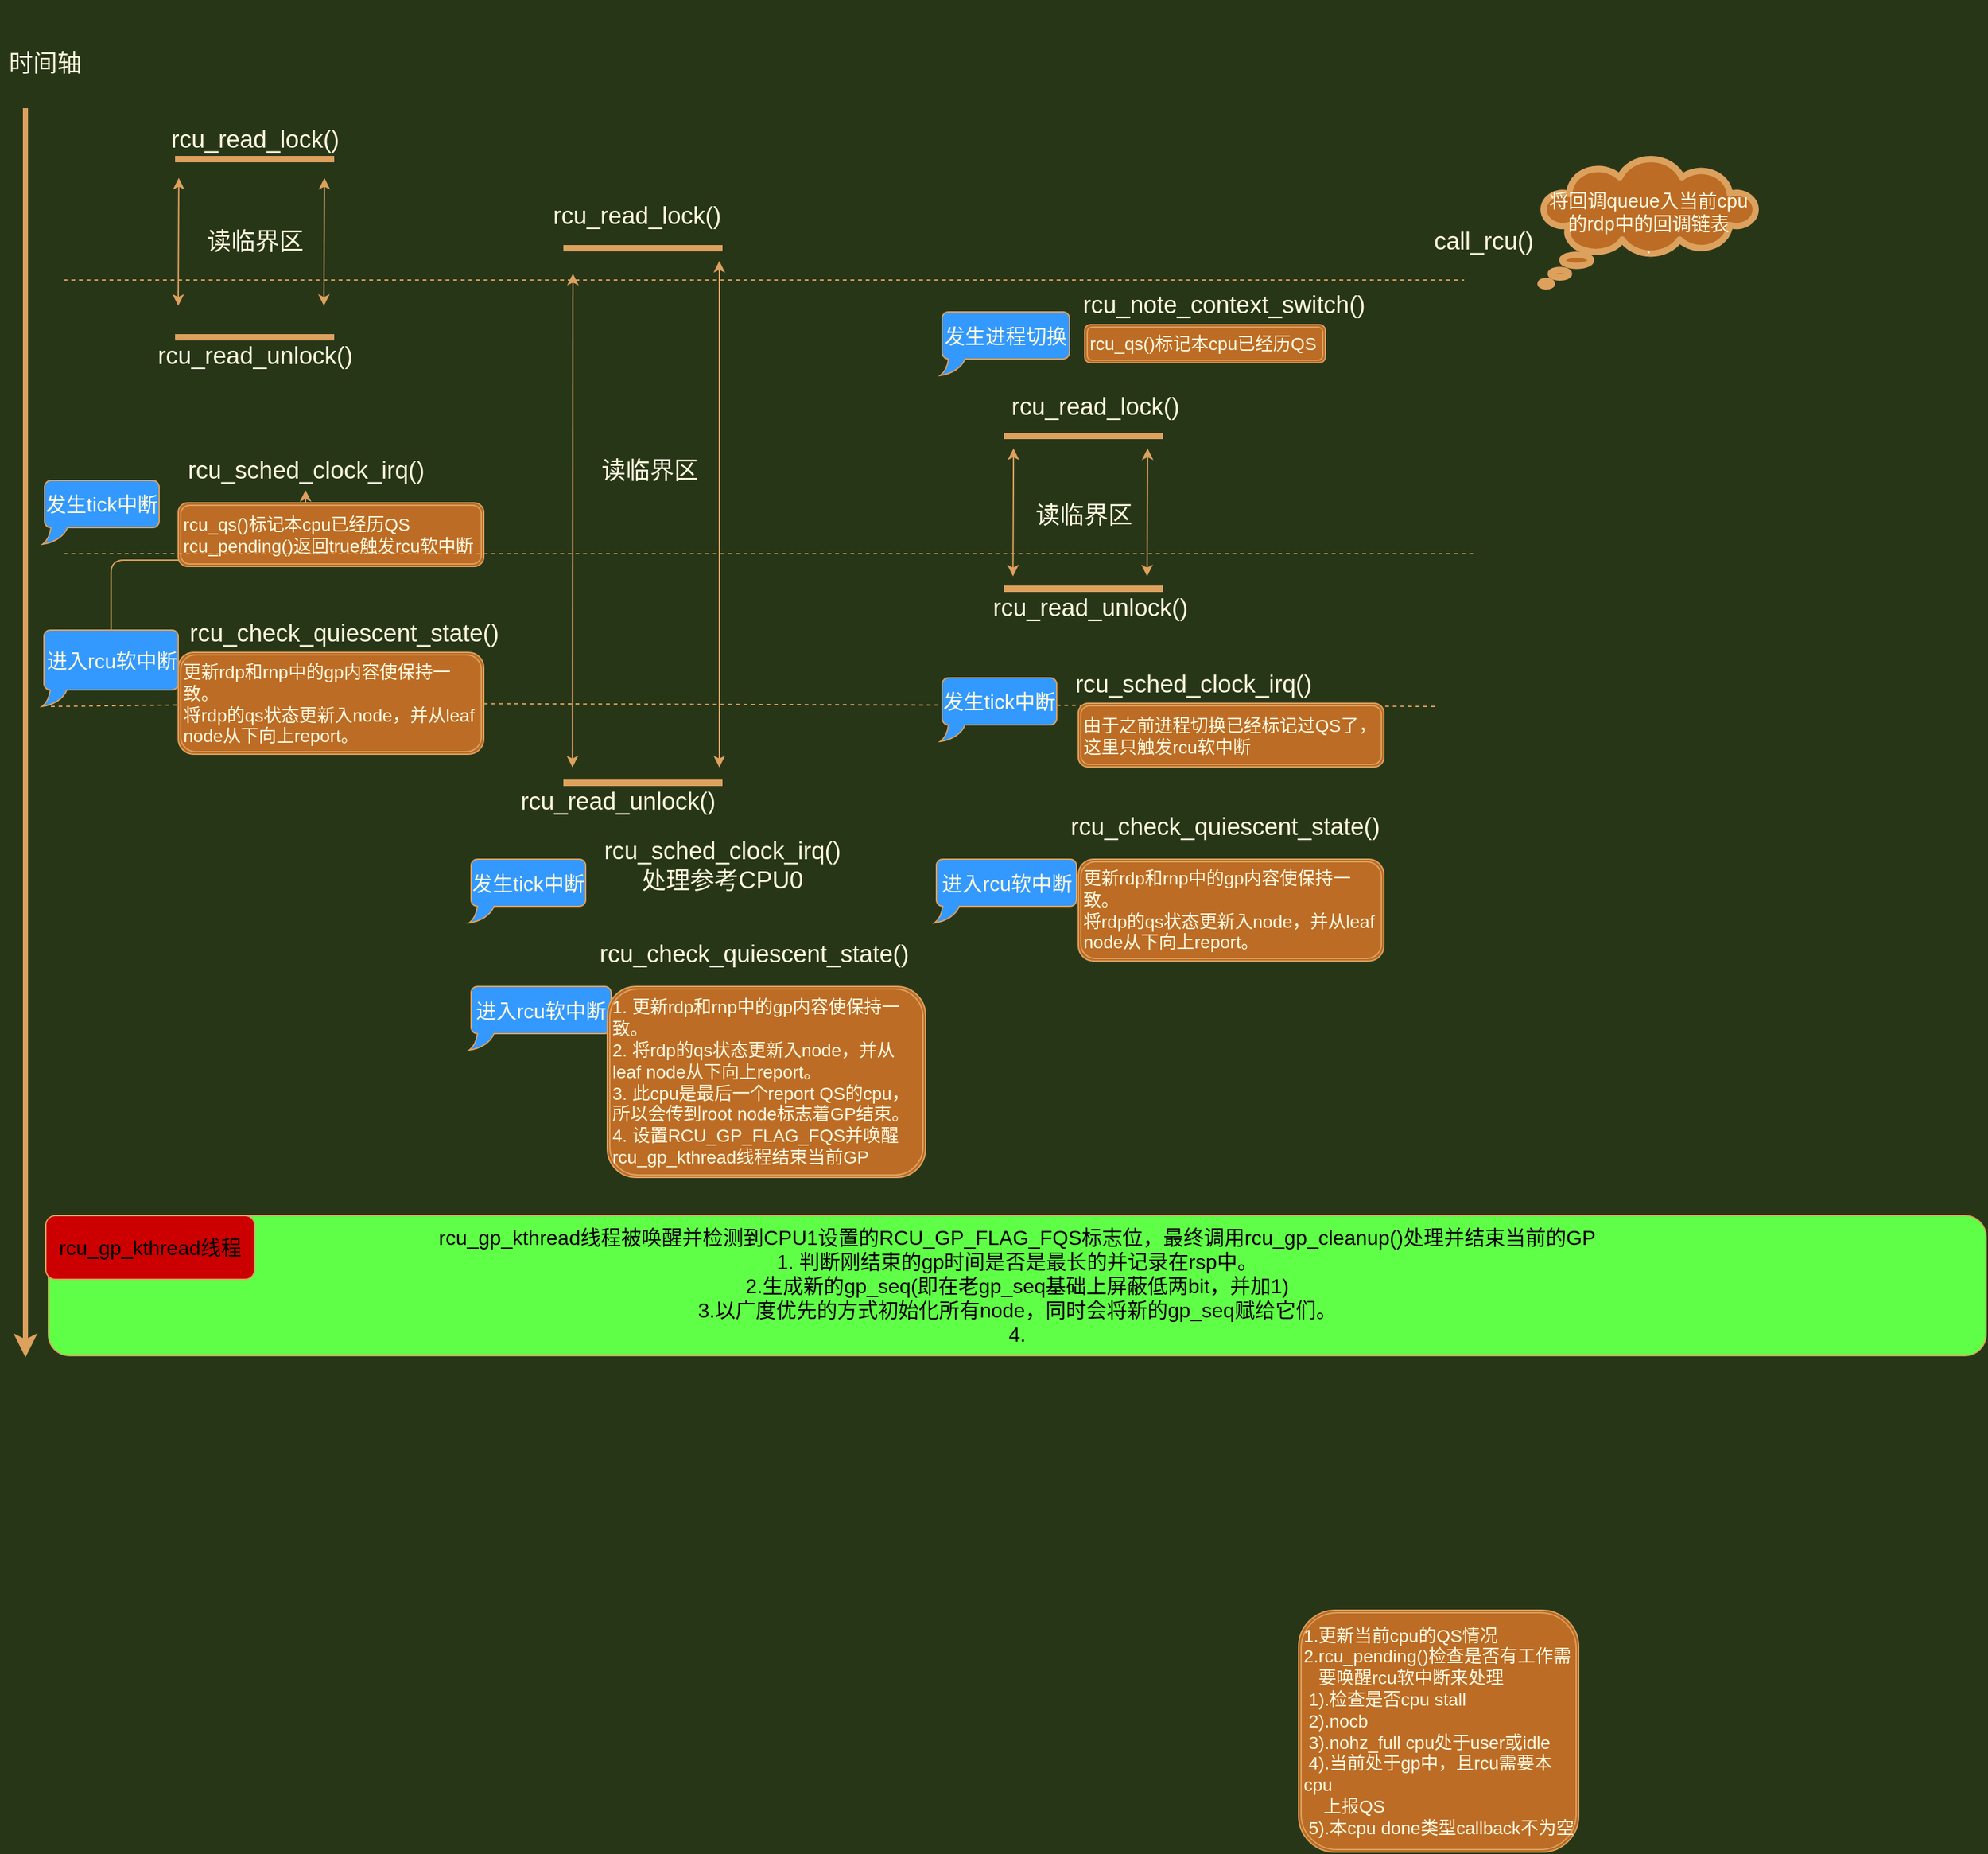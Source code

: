 <mxfile version="14.6.6" type="github">
  <diagram id="IhDVK5kIIlVH_irtN-wy" name="Page-1">
    <mxGraphModel dx="1115" dy="687" grid="1" gridSize="10" guides="1" tooltips="1" connect="1" arrows="1" fold="1" page="1" pageScale="1" pageWidth="850" pageHeight="1100" background="#283618" math="0" shadow="0">
      <root>
        <mxCell id="0" />
        <mxCell id="1" parent="0" />
        <mxCell id="dhijnRjkVFzv72ZYH4DM-1" value="" style="shape=partialRectangle;whiteSpace=wrap;html=1;left=0;right=0;fillColor=none;rounded=0;sketch=0;fontColor=#FEFAE0;strokeColor=#DDA15E;strokeWidth=5;" vertex="1" parent="1">
          <mxGeometry x="140" y="220" width="120" height="140" as="geometry" />
        </mxCell>
        <mxCell id="dhijnRjkVFzv72ZYH4DM-3" value="读临界区" style="text;html=1;resizable=0;autosize=1;align=center;verticalAlign=middle;points=[];fillColor=none;strokeColor=none;rounded=0;sketch=0;fontColor=#FEFAE0;fontSize=19;" vertex="1" parent="1">
          <mxGeometry x="155" y="270" width="90" height="30" as="geometry" />
        </mxCell>
        <mxCell id="dhijnRjkVFzv72ZYH4DM-6" value="" style="endArrow=none;dashed=1;html=1;fontSize=19;fontColor=#FEFAE0;strokeColor=#DDA15E;fillColor=#BC6C25;labelBackgroundColor=#283618;" edge="1" parent="1">
          <mxGeometry width="50" height="50" relative="1" as="geometry">
            <mxPoint x="50" y="315" as="sourcePoint" />
            <mxPoint x="1150" y="315" as="targetPoint" />
          </mxGeometry>
        </mxCell>
        <mxCell id="dhijnRjkVFzv72ZYH4DM-7" value="call_rcu()" style="text;html=1;resizable=0;autosize=1;align=center;verticalAlign=middle;points=[];fillColor=none;strokeColor=none;rounded=0;sketch=0;fontColor=#FEFAE0;fontSize=19;" vertex="1" parent="1">
          <mxGeometry x="1120" y="270" width="90" height="30" as="geometry" />
        </mxCell>
        <mxCell id="dhijnRjkVFzv72ZYH4DM-8" value="rcu_read_lock()" style="text;html=1;resizable=0;autosize=1;align=center;verticalAlign=middle;points=[];fillColor=none;strokeColor=none;rounded=0;sketch=0;fontColor=#FEFAE0;fontSize=19;" vertex="1" parent="1">
          <mxGeometry x="125" y="190" width="150" height="30" as="geometry" />
        </mxCell>
        <mxCell id="dhijnRjkVFzv72ZYH4DM-9" value="rcu_read_unlock()" style="text;html=1;resizable=0;autosize=1;align=center;verticalAlign=middle;points=[];fillColor=none;strokeColor=none;rounded=0;sketch=0;fontColor=#FEFAE0;fontSize=19;" vertex="1" parent="1">
          <mxGeometry x="115" y="360" width="170" height="30" as="geometry" />
        </mxCell>
        <mxCell id="dhijnRjkVFzv72ZYH4DM-11" value="将回调queue入当前cpu的rdp中的回调链表&lt;br style=&quot;font-size: 15px;&quot;&gt;." style="whiteSpace=wrap;html=1;shape=mxgraph.basic.cloud_callout;rounded=0;sketch=0;fontSize=15;fontColor=#FEFAE0;strokeColor=#DDA15E;strokeWidth=5;fillColor=#BC6C25;" vertex="1" parent="1">
          <mxGeometry x="1210" y="220" width="170" height="100" as="geometry" />
        </mxCell>
        <mxCell id="dhijnRjkVFzv72ZYH4DM-12" value="" style="endArrow=classic;html=1;fontSize=13;fontColor=#FEFAE0;fillColor=#BC6C25;strokeWidth=4;strokeColor=#DDA15E;labelBackgroundColor=#283618;" edge="1" parent="1">
          <mxGeometry width="50" height="50" relative="1" as="geometry">
            <mxPoint x="20" y="180" as="sourcePoint" />
            <mxPoint x="20" y="1161.379" as="targetPoint" />
          </mxGeometry>
        </mxCell>
        <mxCell id="dhijnRjkVFzv72ZYH4DM-13" value="时间轴" style="text;html=1;resizable=0;autosize=1;align=center;verticalAlign=middle;points=[];fillColor=none;strokeColor=none;rounded=0;sketch=0;fontColor=#FEFAE0;fontSize=19;" vertex="1" parent="1">
          <mxGeometry y="130" width="70" height="30" as="geometry" />
        </mxCell>
        <mxCell id="dhijnRjkVFzv72ZYH4DM-17" value="发生tick中断" style="whiteSpace=wrap;html=1;shape=mxgraph.basic.roundRectCallout;dx=7.8;dy=13;size=5;boundedLbl=1;rounded=0;sketch=0;fontColor=#FEFAE0;strokeColor=#DDA15E;fontSize=16;fillColor=#3399FF;" vertex="1" parent="1">
          <mxGeometry x="35" y="472.5" width="90" height="50" as="geometry" />
        </mxCell>
        <mxCell id="dhijnRjkVFzv72ZYH4DM-20" value="rcu_sched_clock_irq()" style="text;html=1;resizable=0;autosize=1;align=center;verticalAlign=middle;points=[];fillColor=none;strokeColor=none;rounded=0;sketch=0;fontColor=#FEFAE0;fontSize=19;" vertex="1" parent="1">
          <mxGeometry x="140" y="450" width="200" height="30" as="geometry" />
        </mxCell>
        <mxCell id="dhijnRjkVFzv72ZYH4DM-22" value="&lt;span style=&quot;font-size: 14px&quot;&gt;1.更新当前cpu的QS情况&lt;/span&gt;&lt;br style=&quot;font-size: 14px&quot;&gt;&lt;span style=&quot;font-size: 14px&quot;&gt;2.rcu_pending()检查是否有工作需&lt;br&gt;&amp;nbsp; &amp;nbsp;要唤醒rcu软中断来处理&lt;br&gt;&amp;nbsp;1).检查是否cpu stall&lt;br&gt;&amp;nbsp;2).nocb&lt;br&gt;&amp;nbsp;3).nohz_full cpu处于user或idle&lt;br&gt;&amp;nbsp;4).当前处于gp中，且rcu需要本cpu&lt;br&gt;&amp;nbsp; &amp;nbsp; 上报QS&lt;br&gt;&amp;nbsp;5).本cpu done类型callback不为空&lt;br&gt;&lt;/span&gt;" style="shape=ext;double=1;rounded=1;whiteSpace=wrap;html=1;sketch=0;fontColor=#FEFAE0;strokeColor=#DDA15E;fillColor=#BC6C25;align=left;" vertex="1" parent="1">
          <mxGeometry x="1020" y="1360" width="220" height="190" as="geometry" />
        </mxCell>
        <mxCell id="dhijnRjkVFzv72ZYH4DM-24" value="" style="endArrow=none;dashed=1;html=1;fontSize=19;fontColor=#FEFAE0;strokeColor=#DDA15E;fillColor=#BC6C25;labelBackgroundColor=#283618;startArrow=none;" edge="1" parent="1" source="dhijnRjkVFzv72ZYH4DM-68">
          <mxGeometry width="50" height="50" relative="1" as="geometry">
            <mxPoint x="40" y="650" as="sourcePoint" />
            <mxPoint x="1130" y="650" as="targetPoint" />
          </mxGeometry>
        </mxCell>
        <mxCell id="dhijnRjkVFzv72ZYH4DM-92" value="" style="edgeStyle=orthogonalEdgeStyle;curved=0;rounded=1;sketch=0;orthogonalLoop=1;jettySize=auto;html=1;fontSize=16;fontColor=#FEFAE0;strokeColor=#DDA15E;fillColor=#BC6C25;" edge="1" parent="1" source="dhijnRjkVFzv72ZYH4DM-25" target="dhijnRjkVFzv72ZYH4DM-20">
          <mxGeometry relative="1" as="geometry" />
        </mxCell>
        <mxCell id="dhijnRjkVFzv72ZYH4DM-25" value="进入rcu软中断" style="whiteSpace=wrap;html=1;shape=mxgraph.basic.roundRectCallout;dx=7.8;dy=13;size=5;boundedLbl=1;rounded=0;sketch=0;fontColor=#FEFAE0;strokeColor=#DDA15E;fontSize=16;fillColor=#3399FF;" vertex="1" parent="1">
          <mxGeometry x="34.5" y="590" width="105.5" height="60" as="geometry" />
        </mxCell>
        <mxCell id="dhijnRjkVFzv72ZYH4DM-26" value="rcu_check_quiescent_state()" style="text;html=1;resizable=0;autosize=1;align=center;verticalAlign=middle;points=[];fillColor=none;strokeColor=none;rounded=0;sketch=0;fontColor=#FEFAE0;fontSize=19;" vertex="1" parent="1">
          <mxGeometry x="140" y="577.5" width="260" height="30" as="geometry" />
        </mxCell>
        <mxCell id="dhijnRjkVFzv72ZYH4DM-32" value="" style="shape=image;html=1;verticalAlign=top;verticalLabelPosition=bottom;labelBackgroundColor=#ffffff;imageAspect=0;aspect=fixed;image=https://cdn1.iconfinder.com/data/icons/technology-and-hardware-2/200/vector_66_06-128.png;rounded=0;sketch=0;fontColor=#FEFAE0;strokeColor=#DDA15E;fillColor=#BC6C25;align=left;" vertex="1" parent="1">
          <mxGeometry x="155" y="100" width="68" height="68" as="geometry" />
        </mxCell>
        <mxCell id="dhijnRjkVFzv72ZYH4DM-33" value="" style="shape=image;html=1;verticalAlign=top;verticalLabelPosition=bottom;labelBackgroundColor=#ffffff;imageAspect=0;aspect=fixed;image=https://cdn1.iconfinder.com/data/icons/technology-and-hardware-2/200/vector_66_06-128.png;rounded=0;sketch=0;fontColor=#FEFAE0;strokeColor=#DDA15E;fillColor=#BC6C25;align=left;" vertex="1" parent="1">
          <mxGeometry x="480" y="100" width="68" height="68" as="geometry" />
        </mxCell>
        <mxCell id="dhijnRjkVFzv72ZYH4DM-34" value="" style="shape=image;html=1;verticalAlign=top;verticalLabelPosition=bottom;labelBackgroundColor=#ffffff;imageAspect=0;aspect=fixed;image=https://cdn1.iconfinder.com/data/icons/technology-and-hardware-2/200/vector_66_06-128.png;rounded=0;sketch=0;fontColor=#FEFAE0;strokeColor=#DDA15E;fillColor=#BC6C25;align=left;" vertex="1" parent="1">
          <mxGeometry x="1146" y="95" width="68" height="68" as="geometry" />
        </mxCell>
        <mxCell id="dhijnRjkVFzv72ZYH4DM-36" value="" style="shape=partialRectangle;whiteSpace=wrap;html=1;left=0;right=0;fillColor=none;rounded=0;sketch=0;fontColor=#FEFAE0;strokeColor=#DDA15E;strokeWidth=5;" vertex="1" parent="1">
          <mxGeometry x="445" y="290" width="120" height="420" as="geometry" />
        </mxCell>
        <mxCell id="dhijnRjkVFzv72ZYH4DM-37" value="读临界区" style="text;html=1;resizable=0;autosize=1;align=center;verticalAlign=middle;points=[];fillColor=none;strokeColor=none;rounded=0;sketch=0;fontColor=#FEFAE0;fontSize=19;" vertex="1" parent="1">
          <mxGeometry x="465" y="450" width="90" height="30" as="geometry" />
        </mxCell>
        <mxCell id="dhijnRjkVFzv72ZYH4DM-38" value="rcu_read_lock()" style="text;html=1;resizable=0;autosize=1;align=center;verticalAlign=middle;points=[];fillColor=none;strokeColor=none;rounded=0;sketch=0;fontColor=#FEFAE0;fontSize=19;" vertex="1" parent="1">
          <mxGeometry x="425" y="250" width="150" height="30" as="geometry" />
        </mxCell>
        <mxCell id="dhijnRjkVFzv72ZYH4DM-39" value="rcu_read_unlock()" style="text;html=1;resizable=0;autosize=1;align=center;verticalAlign=middle;points=[];fillColor=none;strokeColor=none;rounded=0;sketch=0;fontColor=#FEFAE0;fontSize=19;" vertex="1" parent="1">
          <mxGeometry x="400" y="710" width="170" height="30" as="geometry" />
        </mxCell>
        <mxCell id="dhijnRjkVFzv72ZYH4DM-42" value="" style="endArrow=classic;startArrow=classic;html=1;fontColor=#FEFAE0;strokeColor=#DDA15E;fillColor=#BC6C25;" edge="1" parent="1">
          <mxGeometry width="50" height="50" relative="1" as="geometry">
            <mxPoint x="449.66" y="697.85" as="sourcePoint" />
            <mxPoint x="450" y="310" as="targetPoint" />
          </mxGeometry>
        </mxCell>
        <mxCell id="dhijnRjkVFzv72ZYH4DM-44" value="" style="endArrow=classic;startArrow=classic;html=1;fontColor=#FEFAE0;strokeColor=#DDA15E;fillColor=#BC6C25;" edge="1" parent="1">
          <mxGeometry width="50" height="50" relative="1" as="geometry">
            <mxPoint x="565.0" y="697.85" as="sourcePoint" />
            <mxPoint x="565" y="300" as="targetPoint" />
          </mxGeometry>
        </mxCell>
        <mxCell id="dhijnRjkVFzv72ZYH4DM-45" value="" style="endArrow=classic;startArrow=classic;html=1;fontColor=#FEFAE0;strokeColor=#DDA15E;fillColor=#BC6C25;exitX=0.174;exitY=0.018;exitDx=0;exitDy=0;exitPerimeter=0;" edge="1" parent="1">
          <mxGeometry width="50" height="50" relative="1" as="geometry">
            <mxPoint x="254.41" y="335.27" as="sourcePoint" />
            <mxPoint x="254.83" y="234.73" as="targetPoint" />
          </mxGeometry>
        </mxCell>
        <mxCell id="dhijnRjkVFzv72ZYH4DM-46" value="" style="endArrow=classic;startArrow=classic;html=1;fontColor=#FEFAE0;strokeColor=#DDA15E;fillColor=#BC6C25;exitX=0.174;exitY=0.018;exitDx=0;exitDy=0;exitPerimeter=0;" edge="1" parent="1">
          <mxGeometry width="50" height="50" relative="1" as="geometry">
            <mxPoint x="140.0" y="335.27" as="sourcePoint" />
            <mxPoint x="140.42" y="234.73" as="targetPoint" />
          </mxGeometry>
        </mxCell>
        <mxCell id="dhijnRjkVFzv72ZYH4DM-47" value="" style="shape=image;html=1;verticalAlign=top;verticalLabelPosition=bottom;labelBackgroundColor=#ffffff;imageAspect=0;aspect=fixed;image=https://cdn1.iconfinder.com/data/icons/technology-and-hardware-2/200/vector_66_06-128.png;rounded=0;sketch=0;fontColor=#FEFAE0;strokeColor=#DDA15E;fillColor=#BC6C25;align=left;" vertex="1" parent="1">
          <mxGeometry x="801" y="100" width="68" height="68" as="geometry" />
        </mxCell>
        <mxCell id="dhijnRjkVFzv72ZYH4DM-54" value="" style="shape=partialRectangle;whiteSpace=wrap;html=1;left=0;right=0;fillColor=none;rounded=0;sketch=0;fontColor=#FEFAE0;strokeColor=#DDA15E;strokeWidth=5;" vertex="1" parent="1">
          <mxGeometry x="791" y="437.5" width="120" height="120" as="geometry" />
        </mxCell>
        <mxCell id="dhijnRjkVFzv72ZYH4DM-55" value="读临界区" style="text;html=1;resizable=0;autosize=1;align=center;verticalAlign=middle;points=[];fillColor=none;strokeColor=none;rounded=0;sketch=0;fontColor=#FEFAE0;fontSize=19;" vertex="1" parent="1">
          <mxGeometry x="806" y="485" width="90" height="30" as="geometry" />
        </mxCell>
        <mxCell id="dhijnRjkVFzv72ZYH4DM-56" value="rcu_read_lock()" style="text;html=1;resizable=0;autosize=1;align=center;verticalAlign=middle;points=[];fillColor=none;strokeColor=none;rounded=0;sketch=0;fontColor=#FEFAE0;fontSize=19;" vertex="1" parent="1">
          <mxGeometry x="785" y="400" width="150" height="30" as="geometry" />
        </mxCell>
        <mxCell id="dhijnRjkVFzv72ZYH4DM-57" value="rcu_read_unlock()" style="text;html=1;resizable=0;autosize=1;align=center;verticalAlign=middle;points=[];fillColor=none;strokeColor=none;rounded=0;sketch=0;fontColor=#FEFAE0;fontSize=19;" vertex="1" parent="1">
          <mxGeometry x="771" y="557.5" width="170" height="30" as="geometry" />
        </mxCell>
        <mxCell id="dhijnRjkVFzv72ZYH4DM-58" value="" style="endArrow=classic;startArrow=classic;html=1;fontColor=#FEFAE0;strokeColor=#DDA15E;fillColor=#BC6C25;exitX=0.174;exitY=0.018;exitDx=0;exitDy=0;exitPerimeter=0;" edge="1" parent="1">
          <mxGeometry width="50" height="50" relative="1" as="geometry">
            <mxPoint x="901" y="547.77" as="sourcePoint" />
            <mxPoint x="901.42" y="447.23" as="targetPoint" />
          </mxGeometry>
        </mxCell>
        <mxCell id="dhijnRjkVFzv72ZYH4DM-59" value="" style="endArrow=classic;startArrow=classic;html=1;fontColor=#FEFAE0;strokeColor=#DDA15E;fillColor=#BC6C25;exitX=0.174;exitY=0.018;exitDx=0;exitDy=0;exitPerimeter=0;" edge="1" parent="1">
          <mxGeometry width="50" height="50" relative="1" as="geometry">
            <mxPoint x="795.66" y="547.77" as="sourcePoint" />
            <mxPoint x="796.08" y="447.23" as="targetPoint" />
          </mxGeometry>
        </mxCell>
        <mxCell id="dhijnRjkVFzv72ZYH4DM-62" value="&lt;span style=&quot;font-size: 14px&quot;&gt;rcu_qs()标记本cpu已经历QS&lt;br&gt;rcu_pending()返回true触发rcu软中断&lt;br&gt;&lt;/span&gt;" style="shape=ext;double=1;rounded=1;whiteSpace=wrap;html=1;sketch=0;fontColor=#FEFAE0;strokeColor=#DDA15E;fillColor=#BC6C25;align=left;" vertex="1" parent="1">
          <mxGeometry x="140" y="490" width="240" height="50" as="geometry" />
        </mxCell>
        <mxCell id="dhijnRjkVFzv72ZYH4DM-66" value="" style="endArrow=none;dashed=1;html=1;fontSize=19;fontColor=#FEFAE0;strokeColor=#DDA15E;fillColor=#BC6C25;labelBackgroundColor=#283618;" edge="1" parent="1">
          <mxGeometry width="50" height="50" relative="1" as="geometry">
            <mxPoint x="50" y="530" as="sourcePoint" />
            <mxPoint x="1160" y="530" as="targetPoint" />
            <Array as="points">
              <mxPoint x="240" y="530" />
            </Array>
          </mxGeometry>
        </mxCell>
        <mxCell id="dhijnRjkVFzv72ZYH4DM-68" value="&lt;font style=&quot;font-size: 14px&quot;&gt;更新rdp和rnp中的gp内容使保持一致。&lt;br&gt;将rdp的qs状态更新入node，并从leaf node从下向上report。&lt;/font&gt;" style="shape=ext;double=1;rounded=1;whiteSpace=wrap;html=1;sketch=0;fontColor=#FEFAE0;strokeColor=#DDA15E;fillColor=#BC6C25;align=left;" vertex="1" parent="1">
          <mxGeometry x="140" y="607.5" width="240" height="80" as="geometry" />
        </mxCell>
        <mxCell id="dhijnRjkVFzv72ZYH4DM-69" value="" style="endArrow=none;dashed=1;html=1;fontSize=19;fontColor=#FEFAE0;strokeColor=#DDA15E;fillColor=#BC6C25;labelBackgroundColor=#283618;" edge="1" parent="1" target="dhijnRjkVFzv72ZYH4DM-68">
          <mxGeometry width="50" height="50" relative="1" as="geometry">
            <mxPoint x="40" y="650" as="sourcePoint" />
            <mxPoint x="1130" y="650" as="targetPoint" />
          </mxGeometry>
        </mxCell>
        <mxCell id="dhijnRjkVFzv72ZYH4DM-70" value="发生tick中断" style="whiteSpace=wrap;html=1;shape=mxgraph.basic.roundRectCallout;dx=7.8;dy=13;size=5;boundedLbl=1;rounded=0;sketch=0;fontColor=#FEFAE0;strokeColor=#DDA15E;fontSize=16;fillColor=#3399FF;" vertex="1" parent="1">
          <mxGeometry x="370" y="770" width="90" height="50" as="geometry" />
        </mxCell>
        <mxCell id="dhijnRjkVFzv72ZYH4DM-71" value="rcu_sched_clock_irq()&lt;br&gt;处理参考CPU0" style="text;html=1;resizable=0;autosize=1;align=center;verticalAlign=middle;points=[];fillColor=none;strokeColor=none;rounded=0;sketch=0;fontColor=#FEFAE0;fontSize=19;" vertex="1" parent="1">
          <mxGeometry x="467" y="750" width="200" height="50" as="geometry" />
        </mxCell>
        <mxCell id="dhijnRjkVFzv72ZYH4DM-72" value="进入rcu软中断" style="whiteSpace=wrap;html=1;shape=mxgraph.basic.roundRectCallout;dx=7.8;dy=13;size=5;boundedLbl=1;rounded=0;sketch=0;fontColor=#FEFAE0;strokeColor=#DDA15E;fontSize=16;fillColor=#3399FF;" vertex="1" parent="1">
          <mxGeometry x="370" y="870" width="110" height="50" as="geometry" />
        </mxCell>
        <mxCell id="dhijnRjkVFzv72ZYH4DM-73" value="rcu_check_quiescent_state()" style="text;html=1;resizable=0;autosize=1;align=center;verticalAlign=middle;points=[];fillColor=none;strokeColor=none;rounded=0;sketch=0;fontColor=#FEFAE0;fontSize=19;" vertex="1" parent="1">
          <mxGeometry x="462" y="830" width="260" height="30" as="geometry" />
        </mxCell>
        <mxCell id="dhijnRjkVFzv72ZYH4DM-75" value="&lt;font style=&quot;font-size: 14px&quot;&gt;1. 更新rdp和rnp中的gp内容使保持一致。&lt;br&gt;2. 将rdp的qs状态更新入node，并从leaf node从下向上report。&lt;br&gt;3. 此cpu是最后一个report QS的cpu，所以会传到root node标志着GP结束。&lt;br&gt;4. 设置RCU_GP_FLAG_FQS并唤醒rcu_gp_kthread线程结束当前GP&lt;br&gt;&lt;/font&gt;" style="shape=ext;double=1;rounded=1;whiteSpace=wrap;html=1;sketch=0;fontColor=#FEFAE0;strokeColor=#DDA15E;fillColor=#BC6C25;align=left;" vertex="1" parent="1">
          <mxGeometry x="477" y="870" width="250" height="150" as="geometry" />
        </mxCell>
        <mxCell id="dhijnRjkVFzv72ZYH4DM-77" value="发生进程切换" style="whiteSpace=wrap;html=1;shape=mxgraph.basic.roundRectCallout;dx=7.8;dy=13;size=5;boundedLbl=1;rounded=0;sketch=0;fontColor=#FEFAE0;strokeColor=#DDA15E;fontSize=16;fillColor=#3399FF;" vertex="1" parent="1">
          <mxGeometry x="740" y="340" width="100" height="50" as="geometry" />
        </mxCell>
        <mxCell id="dhijnRjkVFzv72ZYH4DM-78" value="rcu_note_context_switch()&lt;br&gt;" style="text;html=1;resizable=0;autosize=1;align=center;verticalAlign=middle;points=[];fillColor=none;strokeColor=none;rounded=0;sketch=0;fontColor=#FEFAE0;fontSize=19;" vertex="1" parent="1">
          <mxGeometry x="841" y="320" width="240" height="30" as="geometry" />
        </mxCell>
        <mxCell id="dhijnRjkVFzv72ZYH4DM-84" value="&lt;span style=&quot;font-size: 14px;&quot;&gt;rcu_qs()标记本cpu已经历QS&lt;br style=&quot;font-size: 14px;&quot;&gt;&lt;/span&gt;" style="shape=ext;double=1;rounded=1;whiteSpace=wrap;html=1;sketch=0;fontColor=#FEFAE0;strokeColor=#DDA15E;fillColor=#BC6C25;align=left;fontSize=14;" vertex="1" parent="1">
          <mxGeometry x="852" y="350" width="189" height="30" as="geometry" />
        </mxCell>
        <mxCell id="dhijnRjkVFzv72ZYH4DM-85" value="发生tick中断" style="whiteSpace=wrap;html=1;shape=mxgraph.basic.roundRectCallout;dx=7.8;dy=13;size=5;boundedLbl=1;rounded=0;sketch=0;fontColor=#FEFAE0;strokeColor=#DDA15E;fontSize=16;fillColor=#3399FF;" vertex="1" parent="1">
          <mxGeometry x="740" y="627.5" width="90" height="50" as="geometry" />
        </mxCell>
        <mxCell id="dhijnRjkVFzv72ZYH4DM-86" value="rcu_sched_clock_irq()" style="text;html=1;resizable=0;autosize=1;align=center;verticalAlign=middle;points=[];fillColor=none;strokeColor=none;rounded=0;sketch=0;fontColor=#FEFAE0;fontSize=19;" vertex="1" parent="1">
          <mxGeometry x="837" y="617.5" width="200" height="30" as="geometry" />
        </mxCell>
        <mxCell id="dhijnRjkVFzv72ZYH4DM-87" value="进入rcu软中断" style="whiteSpace=wrap;html=1;shape=mxgraph.basic.roundRectCallout;dx=7.8;dy=13;size=5;boundedLbl=1;rounded=0;sketch=0;fontColor=#FEFAE0;strokeColor=#DDA15E;fontSize=16;fillColor=#3399FF;" vertex="1" parent="1">
          <mxGeometry x="735.5" y="770" width="110" height="50" as="geometry" />
        </mxCell>
        <mxCell id="dhijnRjkVFzv72ZYH4DM-88" value="rcu_check_quiescent_state()" style="text;html=1;resizable=0;autosize=1;align=center;verticalAlign=middle;points=[];fillColor=none;strokeColor=none;rounded=0;sketch=0;fontColor=#FEFAE0;fontSize=19;" vertex="1" parent="1">
          <mxGeometry x="832" y="730" width="260" height="30" as="geometry" />
        </mxCell>
        <mxCell id="dhijnRjkVFzv72ZYH4DM-90" value="&lt;span style=&quot;font-size: 14px&quot;&gt;由于之前进程切换已经标记过QS了，这里只触发rcu软中断&lt;br&gt;&lt;/span&gt;" style="shape=ext;double=1;rounded=1;whiteSpace=wrap;html=1;sketch=0;fontColor=#FEFAE0;strokeColor=#DDA15E;fillColor=#BC6C25;align=left;" vertex="1" parent="1">
          <mxGeometry x="847" y="647.5" width="240" height="50" as="geometry" />
        </mxCell>
        <mxCell id="dhijnRjkVFzv72ZYH4DM-91" value="&lt;font style=&quot;font-size: 14px&quot;&gt;更新rdp和rnp中的gp内容使保持一致。&lt;br&gt;将rdp的qs状态更新入node，并从leaf node从下向上report。&lt;/font&gt;" style="shape=ext;double=1;rounded=1;whiteSpace=wrap;html=1;sketch=0;fontColor=#FEFAE0;strokeColor=#DDA15E;fillColor=#BC6C25;align=left;" vertex="1" parent="1">
          <mxGeometry x="847" y="770" width="240" height="80" as="geometry" />
        </mxCell>
        <mxCell id="dhijnRjkVFzv72ZYH4DM-95" value="&lt;font color=&quot;#000000&quot;&gt;rcu_gp_kthread线程被唤醒并检测到CPU1设置的RCU_GP_FLAG_FQS标志位，最终调用rcu_gp_cleanup()处理并结束当前的GP&lt;br&gt;1. 判断刚结束的gp时间是否是最长的并记录在rsp中。&lt;br&gt;&lt;div&gt;&lt;span&gt;2.生成新的gp_seq(即在老gp_seq基础上屏蔽低两bit，并加1)&lt;/span&gt;&lt;/div&gt;&lt;div&gt;&lt;span&gt;3.以广度优先的方式初始化所有node，同时会将新的gp_seq赋给它们。&lt;/span&gt;&lt;/div&gt;&lt;div&gt;&lt;span&gt;4.&lt;/span&gt;&lt;/div&gt;&lt;/font&gt;" style="rounded=1;whiteSpace=wrap;html=1;sketch=0;fontSize=16;strokeColor=#DDA15E;align=center;fillColor=#60FF47;fontColor=#33FFFF;" vertex="1" parent="1">
          <mxGeometry x="38" y="1050" width="1522" height="110" as="geometry" />
        </mxCell>
        <mxCell id="dhijnRjkVFzv72ZYH4DM-96" value="&lt;font color=&quot;#000000&quot;&gt;rcu_gp_kthread线程&lt;/font&gt;" style="rounded=1;whiteSpace=wrap;html=1;sketch=0;fontSize=16;strokeColor=#DDA15E;align=center;fontColor=#FF0000;fillColor=#CC0000;" vertex="1" parent="1">
          <mxGeometry x="36" y="1050" width="164" height="50" as="geometry" />
        </mxCell>
      </root>
    </mxGraphModel>
  </diagram>
</mxfile>

